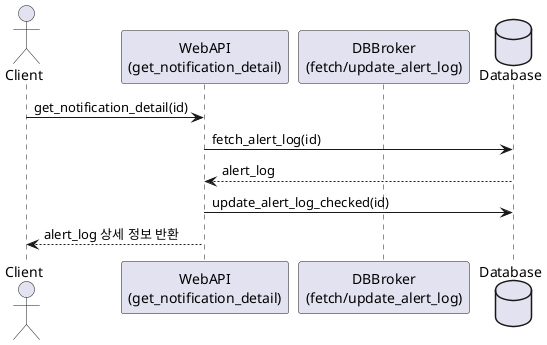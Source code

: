 @startuml
actor Client
participant WebAPI as "WebAPI\n(get_notification_detail)"
participant DBBroker as "DBBroker\n(fetch/update_alert_log)"
database Database

Client -> WebAPI: get_notification_detail(id)

WebAPI -> Database: fetch_alert_log(id)
' DBBroker -> Database: SELECT * FROM alert_logs WHERE id = ?
Database --> WebAPI: alert_log

WebAPI -> Database: update_alert_log_checked(id)
' DBBroker -> Database: UPDATE alert_logs SET is_checked = True WHERE id = ?

WebAPI --> Client: alert_log 상세 정보 반환
@enduml
